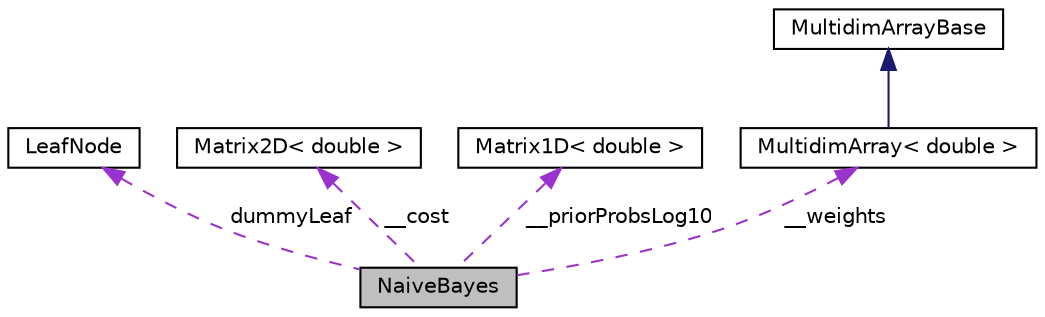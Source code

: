 digraph "NaiveBayes"
{
  edge [fontname="Helvetica",fontsize="10",labelfontname="Helvetica",labelfontsize="10"];
  node [fontname="Helvetica",fontsize="10",shape=record];
  Node1 [label="NaiveBayes",height=0.2,width=0.4,color="black", fillcolor="grey75", style="filled", fontcolor="black"];
  Node2 -> Node1 [dir="back",color="darkorchid3",fontsize="10",style="dashed",label=" dummyLeaf" ,fontname="Helvetica"];
  Node2 [label="LeafNode",height=0.2,width=0.4,color="black", fillcolor="white", style="filled",URL="$classLeafNode.html"];
  Node3 -> Node1 [dir="back",color="darkorchid3",fontsize="10",style="dashed",label=" __cost" ,fontname="Helvetica"];
  Node3 [label="Matrix2D\< double \>",height=0.2,width=0.4,color="black", fillcolor="white", style="filled",URL="$classMatrix2D.html"];
  Node4 -> Node1 [dir="back",color="darkorchid3",fontsize="10",style="dashed",label=" __priorProbsLog10" ,fontname="Helvetica"];
  Node4 [label="Matrix1D\< double \>",height=0.2,width=0.4,color="black", fillcolor="white", style="filled",URL="$classMatrix1D.html"];
  Node5 -> Node1 [dir="back",color="darkorchid3",fontsize="10",style="dashed",label=" __weights" ,fontname="Helvetica"];
  Node5 [label="MultidimArray\< double \>",height=0.2,width=0.4,color="black", fillcolor="white", style="filled",URL="$classMultidimArray.html"];
  Node6 -> Node5 [dir="back",color="midnightblue",fontsize="10",style="solid",fontname="Helvetica"];
  Node6 [label="MultidimArrayBase",height=0.2,width=0.4,color="black", fillcolor="white", style="filled",URL="$classMultidimArrayBase.html"];
}
